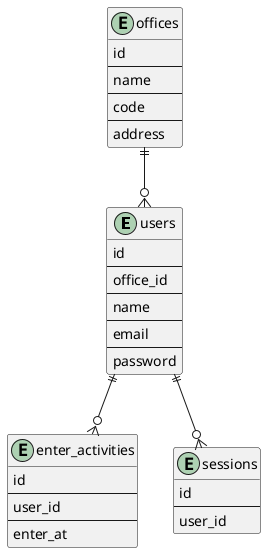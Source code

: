 @startuml database

entity users {
    id
    --
    office_id
    --
    name
    --
    email
    --
    password
}

entity offices {
    id
    --
    name
    --
    code
    --
    address
}

entity enter_activities {
    id
    --
    user_id
    --
    enter_at
}

entity sessions {
    id
    --
    user_id
}

offices ||--o{ users
users ||--o{ enter_activities
users ||--o{ sessions
@enduml